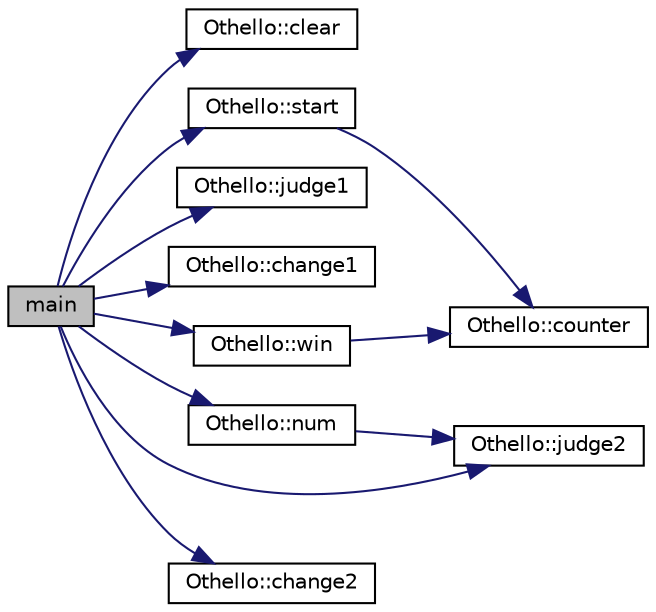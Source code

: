digraph "main"
{
  edge [fontname="Helvetica",fontsize="10",labelfontname="Helvetica",labelfontsize="10"];
  node [fontname="Helvetica",fontsize="10",shape=record];
  rankdir="LR";
  Node0 [label="main",height=0.2,width=0.4,color="black", fillcolor="grey75", style="filled", fontcolor="black"];
  Node0 -> Node1 [color="midnightblue",fontsize="10",style="solid",fontname="Helvetica"];
  Node1 [label="Othello::clear",height=0.2,width=0.4,color="black", fillcolor="white", style="filled",URL="$class_othello.html#ae6fcfc01ad3e23ec98cdfd5f67208cb3"];
  Node0 -> Node2 [color="midnightblue",fontsize="10",style="solid",fontname="Helvetica"];
  Node2 [label="Othello::start",height=0.2,width=0.4,color="black", fillcolor="white", style="filled",URL="$class_othello.html#afbd303f619ad4aa032aac05745f333cd"];
  Node2 -> Node3 [color="midnightblue",fontsize="10",style="solid",fontname="Helvetica"];
  Node3 [label="Othello::counter",height=0.2,width=0.4,color="black", fillcolor="white", style="filled",URL="$class_othello.html#ac12d9682f956e7fedf9e120c71a35c59"];
  Node0 -> Node4 [color="midnightblue",fontsize="10",style="solid",fontname="Helvetica"];
  Node4 [label="Othello::judge1",height=0.2,width=0.4,color="black", fillcolor="white", style="filled",URL="$class_othello.html#ae3d4f0fb9d242449b1cdf6adb0816016"];
  Node0 -> Node5 [color="midnightblue",fontsize="10",style="solid",fontname="Helvetica"];
  Node5 [label="Othello::change1",height=0.2,width=0.4,color="black", fillcolor="white", style="filled",URL="$class_othello.html#ae0203712ad7067ace03879191aa3c187"];
  Node0 -> Node6 [color="midnightblue",fontsize="10",style="solid",fontname="Helvetica"];
  Node6 [label="Othello::win",height=0.2,width=0.4,color="black", fillcolor="white", style="filled",URL="$class_othello.html#aa988281f6c8107e7d078de68e9ae9d3d"];
  Node6 -> Node3 [color="midnightblue",fontsize="10",style="solid",fontname="Helvetica"];
  Node0 -> Node7 [color="midnightblue",fontsize="10",style="solid",fontname="Helvetica"];
  Node7 [label="Othello::num",height=0.2,width=0.4,color="black", fillcolor="white", style="filled",URL="$class_othello.html#a2cb68488152c90c5cfc916b62333d3b1"];
  Node7 -> Node8 [color="midnightblue",fontsize="10",style="solid",fontname="Helvetica"];
  Node8 [label="Othello::judge2",height=0.2,width=0.4,color="black", fillcolor="white", style="filled",URL="$class_othello.html#abaa0a512973fc53bc75c9cae3ca4f478"];
  Node0 -> Node9 [color="midnightblue",fontsize="10",style="solid",fontname="Helvetica"];
  Node9 [label="Othello::change2",height=0.2,width=0.4,color="black", fillcolor="white", style="filled",URL="$class_othello.html#ad98cd8ba030a4900155b7bbe1a36de98"];
  Node0 -> Node8 [color="midnightblue",fontsize="10",style="solid",fontname="Helvetica"];
}
